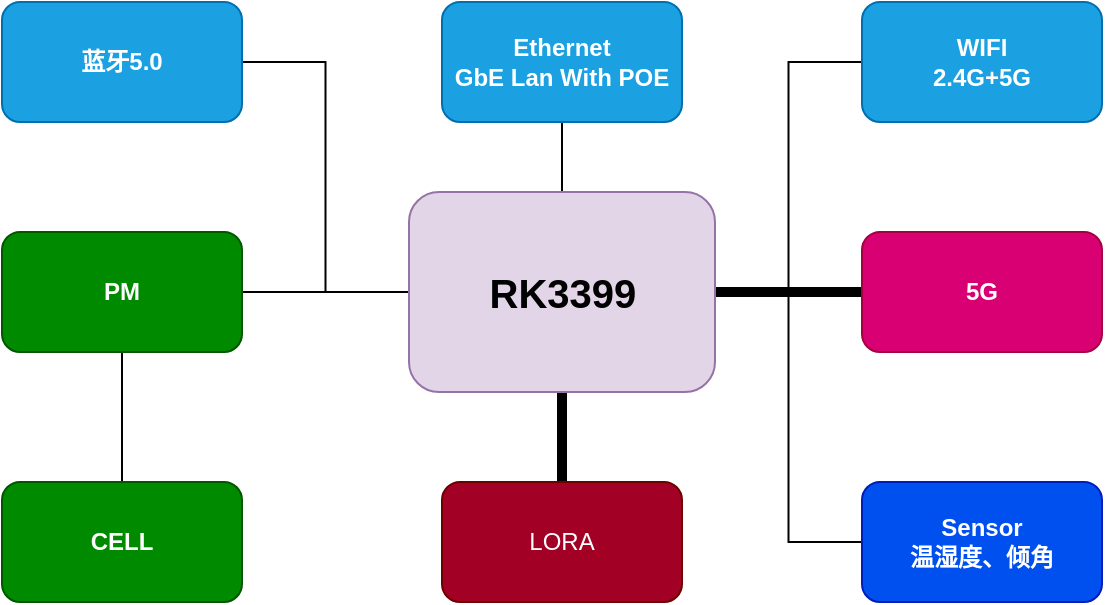 <mxfile version="16.6.5" type="github" pages="2">
  <diagram id="iKRTfIvsgAHTzPborcKI" name="Full">
    <mxGraphModel dx="1422" dy="802" grid="1" gridSize="10" guides="1" tooltips="1" connect="1" arrows="1" fold="1" page="1" pageScale="1" pageWidth="827" pageHeight="1169" math="0" shadow="0">
      <root>
        <mxCell id="0" />
        <mxCell id="1" parent="0" />
        <mxCell id="aC08C6gNYoCpae9THRba-24" style="edgeStyle=orthogonalEdgeStyle;rounded=0;orthogonalLoop=1;jettySize=auto;html=1;exitX=0;exitY=0.5;exitDx=0;exitDy=0;entryX=1;entryY=0.5;entryDx=0;entryDy=0;strokeColor=default;endArrow=none;endFill=0;" edge="1" parent="1" source="kR9M7E9QdsosyzwSM0mt-1" target="aC08C6gNYoCpae9THRba-23">
          <mxGeometry relative="1" as="geometry" />
        </mxCell>
        <mxCell id="aC08C6gNYoCpae9THRba-12" style="edgeStyle=orthogonalEdgeStyle;rounded=0;orthogonalLoop=1;jettySize=auto;html=1;endArrow=none;endFill=0;strokeWidth=5;" edge="1" parent="1" source="kR9M7E9QdsosyzwSM0mt-1" target="aC08C6gNYoCpae9THRba-2">
          <mxGeometry relative="1" as="geometry" />
        </mxCell>
        <mxCell id="aC08C6gNYoCpae9THRba-13" style="edgeStyle=orthogonalEdgeStyle;rounded=0;orthogonalLoop=1;jettySize=auto;html=1;entryX=0.5;entryY=0;entryDx=0;entryDy=0;endArrow=none;endFill=0;strokeWidth=5;" edge="1" parent="1" source="kR9M7E9QdsosyzwSM0mt-1" target="aC08C6gNYoCpae9THRba-1">
          <mxGeometry relative="1" as="geometry">
            <mxPoint x="450" y="460" as="targetPoint" />
          </mxGeometry>
        </mxCell>
        <object label="" id="aC08C6gNYoCpae9THRba-15">
          <mxCell style="edgeStyle=orthogonalEdgeStyle;rounded=0;orthogonalLoop=1;jettySize=auto;html=1;exitX=1;exitY=0.5;exitDx=0;exitDy=0;entryX=0;entryY=0.5;entryDx=0;entryDy=0;endArrow=none;endFill=0;" edge="1" parent="1" source="kR9M7E9QdsosyzwSM0mt-1" target="aC08C6gNYoCpae9THRba-4">
            <mxGeometry relative="1" as="geometry" />
          </mxCell>
        </object>
        <mxCell id="aC08C6gNYoCpae9THRba-17" style="edgeStyle=orthogonalEdgeStyle;rounded=0;orthogonalLoop=1;jettySize=auto;html=1;exitX=0.5;exitY=0;exitDx=0;exitDy=0;endArrow=none;endFill=0;" edge="1" parent="1" source="kR9M7E9QdsosyzwSM0mt-1" target="aC08C6gNYoCpae9THRba-3">
          <mxGeometry relative="1" as="geometry" />
        </mxCell>
        <mxCell id="aC08C6gNYoCpae9THRba-18" style="edgeStyle=orthogonalEdgeStyle;rounded=0;orthogonalLoop=1;jettySize=auto;html=1;exitX=0;exitY=0.5;exitDx=0;exitDy=0;endArrow=none;endFill=0;" edge="1" parent="1" source="kR9M7E9QdsosyzwSM0mt-1" target="aC08C6gNYoCpae9THRba-8">
          <mxGeometry relative="1" as="geometry" />
        </mxCell>
        <mxCell id="aC08C6gNYoCpae9THRba-25" style="edgeStyle=orthogonalEdgeStyle;rounded=0;orthogonalLoop=1;jettySize=auto;html=1;exitX=1;exitY=0.5;exitDx=0;exitDy=0;entryX=0;entryY=0.5;entryDx=0;entryDy=0;endArrow=none;endFill=0;" edge="1" parent="1" source="kR9M7E9QdsosyzwSM0mt-1" target="aC08C6gNYoCpae9THRba-6">
          <mxGeometry relative="1" as="geometry" />
        </mxCell>
        <mxCell id="kR9M7E9QdsosyzwSM0mt-1" value="RK3399" style="rounded=1;whiteSpace=wrap;html=1;fillColor=#e1d5e7;strokeColor=#9673a6;fontStyle=1;fontSize=20;" parent="1" vertex="1">
          <mxGeometry x="373.5" y="325" width="153" height="100" as="geometry" />
        </mxCell>
        <mxCell id="aC08C6gNYoCpae9THRba-1" value="LORA" style="rounded=1;whiteSpace=wrap;html=1;fillColor=#a20025;strokeColor=#6F0000;fontColor=#ffffff;" vertex="1" parent="1">
          <mxGeometry x="390" y="470" width="120" height="60" as="geometry" />
        </mxCell>
        <mxCell id="aC08C6gNYoCpae9THRba-2" value="5G" style="rounded=1;whiteSpace=wrap;html=1;fillColor=#d80073;strokeColor=#A50040;fontColor=#ffffff;fontStyle=1" vertex="1" parent="1">
          <mxGeometry x="600" y="345" width="120" height="60" as="geometry" />
        </mxCell>
        <mxCell id="aC08C6gNYoCpae9THRba-3" value="Ethernet&lt;br&gt;GbE Lan With POE" style="rounded=1;whiteSpace=wrap;html=1;fillColor=#1ba1e2;fontColor=#ffffff;strokeColor=#006EAF;fontStyle=1" vertex="1" parent="1">
          <mxGeometry x="390" y="230" width="120" height="60" as="geometry" />
        </mxCell>
        <mxCell id="aC08C6gNYoCpae9THRba-4" value="WIFI&lt;br&gt;2.4G+5G" style="rounded=1;whiteSpace=wrap;html=1;fillColor=#1ba1e2;fontColor=#ffffff;strokeColor=#006EAF;fontStyle=1" vertex="1" parent="1">
          <mxGeometry x="600" y="230" width="120" height="60" as="geometry" />
        </mxCell>
        <mxCell id="aC08C6gNYoCpae9THRba-6" value="Sensor&lt;br&gt;温湿度、倾角" style="rounded=1;whiteSpace=wrap;html=1;fillColor=#0050ef;fontColor=#ffffff;strokeColor=#001DBC;fontStyle=1" vertex="1" parent="1">
          <mxGeometry x="600" y="470" width="120" height="60" as="geometry" />
        </mxCell>
        <mxCell id="aC08C6gNYoCpae9THRba-22" value="" style="edgeStyle=orthogonalEdgeStyle;rounded=0;orthogonalLoop=1;jettySize=auto;html=1;endArrow=none;endFill=0;" edge="1" parent="1" source="aC08C6gNYoCpae9THRba-8" target="aC08C6gNYoCpae9THRba-21">
          <mxGeometry relative="1" as="geometry" />
        </mxCell>
        <mxCell id="aC08C6gNYoCpae9THRba-8" value="PM" style="rounded=1;whiteSpace=wrap;html=1;fillColor=#008a00;fontColor=#ffffff;strokeColor=#005700;fontStyle=1" vertex="1" parent="1">
          <mxGeometry x="170" y="345" width="120" height="60" as="geometry" />
        </mxCell>
        <mxCell id="aC08C6gNYoCpae9THRba-21" value="CELL" style="rounded=1;whiteSpace=wrap;html=1;fillColor=#008a00;fontColor=#ffffff;strokeColor=#005700;fontStyle=1" vertex="1" parent="1">
          <mxGeometry x="170" y="470" width="120" height="60" as="geometry" />
        </mxCell>
        <mxCell id="aC08C6gNYoCpae9THRba-23" value="蓝牙5.0" style="rounded=1;whiteSpace=wrap;html=1;fillColor=#1ba1e2;fontColor=#ffffff;strokeColor=#006EAF;fontStyle=1" vertex="1" parent="1">
          <mxGeometry x="170" y="230" width="120" height="60" as="geometry" />
        </mxCell>
      </root>
    </mxGraphModel>
  </diagram>
  <diagram id="KRt99qneUdd1r6ccrVmF" name="Light">
    <mxGraphModel dx="1422" dy="802" grid="1" gridSize="10" guides="1" tooltips="1" connect="1" arrows="1" fold="1" page="1" pageScale="1" pageWidth="827" pageHeight="1169" math="0" shadow="0">
      <root>
        <mxCell id="w6mHL5BMN2BuMj6q8qPe-0" />
        <mxCell id="w6mHL5BMN2BuMj6q8qPe-1" parent="w6mHL5BMN2BuMj6q8qPe-0" />
      </root>
    </mxGraphModel>
  </diagram>
</mxfile>
